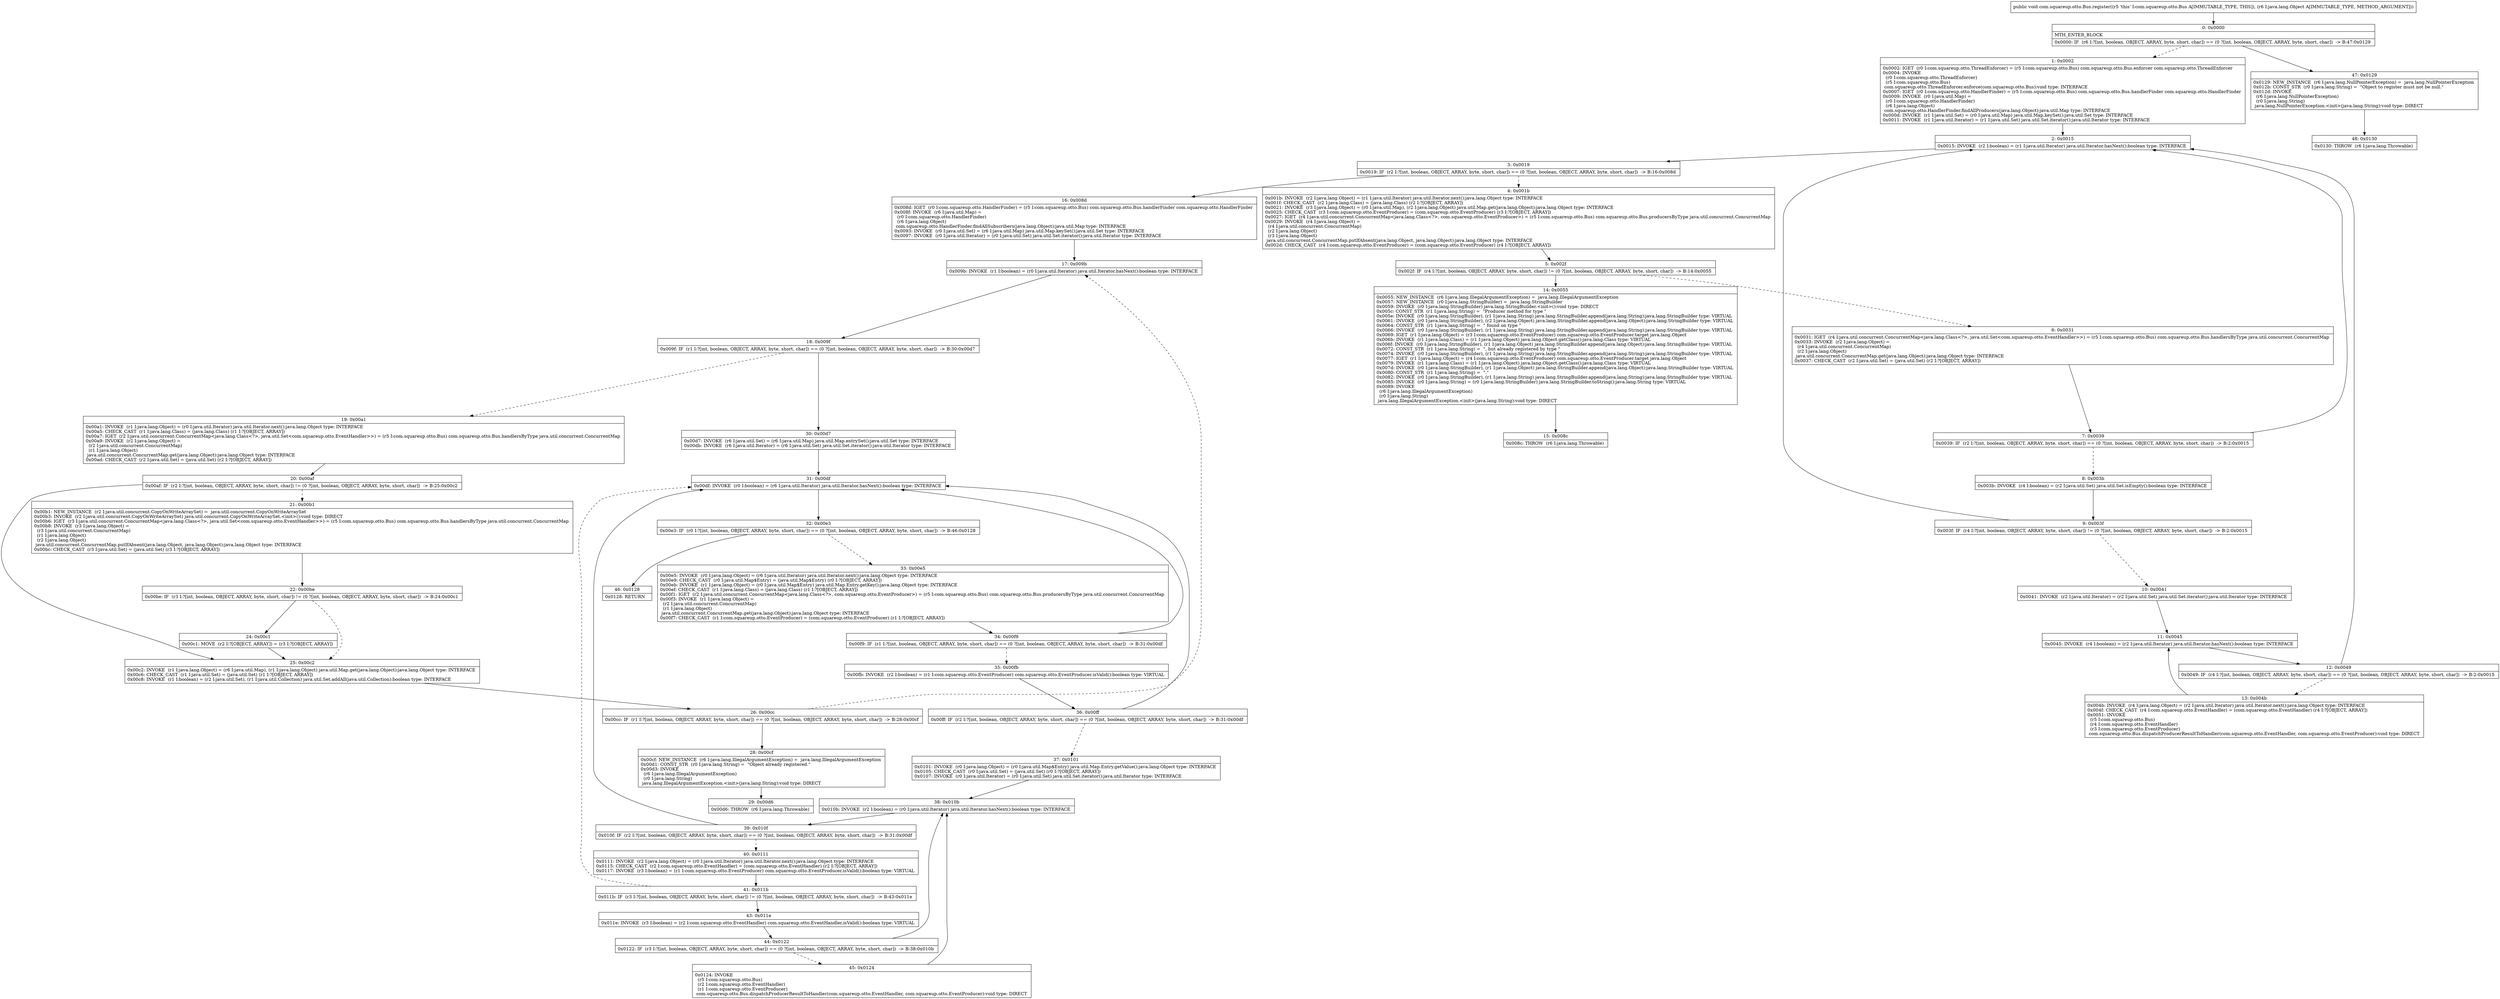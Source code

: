 digraph "CFG forcom.squareup.otto.Bus.register(Ljava\/lang\/Object;)V" {
Node_0 [shape=record,label="{0\:\ 0x0000|MTH_ENTER_BLOCK\l|0x0000: IF  (r6 I:?[int, boolean, OBJECT, ARRAY, byte, short, char]) == (0 ?[int, boolean, OBJECT, ARRAY, byte, short, char])  \-\> B:47:0x0129 \l}"];
Node_1 [shape=record,label="{1\:\ 0x0002|0x0002: IGET  (r0 I:com.squareup.otto.ThreadEnforcer) = (r5 I:com.squareup.otto.Bus) com.squareup.otto.Bus.enforcer com.squareup.otto.ThreadEnforcer \l0x0004: INVOKE  \l  (r0 I:com.squareup.otto.ThreadEnforcer)\l  (r5 I:com.squareup.otto.Bus)\l com.squareup.otto.ThreadEnforcer.enforce(com.squareup.otto.Bus):void type: INTERFACE \l0x0007: IGET  (r0 I:com.squareup.otto.HandlerFinder) = (r5 I:com.squareup.otto.Bus) com.squareup.otto.Bus.handlerFinder com.squareup.otto.HandlerFinder \l0x0009: INVOKE  (r0 I:java.util.Map) = \l  (r0 I:com.squareup.otto.HandlerFinder)\l  (r6 I:java.lang.Object)\l com.squareup.otto.HandlerFinder.findAllProducers(java.lang.Object):java.util.Map type: INTERFACE \l0x000d: INVOKE  (r1 I:java.util.Set) = (r0 I:java.util.Map) java.util.Map.keySet():java.util.Set type: INTERFACE \l0x0011: INVOKE  (r1 I:java.util.Iterator) = (r1 I:java.util.Set) java.util.Set.iterator():java.util.Iterator type: INTERFACE \l}"];
Node_2 [shape=record,label="{2\:\ 0x0015|0x0015: INVOKE  (r2 I:boolean) = (r1 I:java.util.Iterator) java.util.Iterator.hasNext():boolean type: INTERFACE \l}"];
Node_3 [shape=record,label="{3\:\ 0x0019|0x0019: IF  (r2 I:?[int, boolean, OBJECT, ARRAY, byte, short, char]) == (0 ?[int, boolean, OBJECT, ARRAY, byte, short, char])  \-\> B:16:0x008d \l}"];
Node_4 [shape=record,label="{4\:\ 0x001b|0x001b: INVOKE  (r2 I:java.lang.Object) = (r1 I:java.util.Iterator) java.util.Iterator.next():java.lang.Object type: INTERFACE \l0x001f: CHECK_CAST  (r2 I:java.lang.Class) = (java.lang.Class) (r2 I:?[OBJECT, ARRAY]) \l0x0021: INVOKE  (r3 I:java.lang.Object) = (r0 I:java.util.Map), (r2 I:java.lang.Object) java.util.Map.get(java.lang.Object):java.lang.Object type: INTERFACE \l0x0025: CHECK_CAST  (r3 I:com.squareup.otto.EventProducer) = (com.squareup.otto.EventProducer) (r3 I:?[OBJECT, ARRAY]) \l0x0027: IGET  (r4 I:java.util.concurrent.ConcurrentMap\<java.lang.Class\<?\>, com.squareup.otto.EventProducer\>) = (r5 I:com.squareup.otto.Bus) com.squareup.otto.Bus.producersByType java.util.concurrent.ConcurrentMap \l0x0029: INVOKE  (r4 I:java.lang.Object) = \l  (r4 I:java.util.concurrent.ConcurrentMap)\l  (r2 I:java.lang.Object)\l  (r3 I:java.lang.Object)\l java.util.concurrent.ConcurrentMap.putIfAbsent(java.lang.Object, java.lang.Object):java.lang.Object type: INTERFACE \l0x002d: CHECK_CAST  (r4 I:com.squareup.otto.EventProducer) = (com.squareup.otto.EventProducer) (r4 I:?[OBJECT, ARRAY]) \l}"];
Node_5 [shape=record,label="{5\:\ 0x002f|0x002f: IF  (r4 I:?[int, boolean, OBJECT, ARRAY, byte, short, char]) != (0 ?[int, boolean, OBJECT, ARRAY, byte, short, char])  \-\> B:14:0x0055 \l}"];
Node_6 [shape=record,label="{6\:\ 0x0031|0x0031: IGET  (r4 I:java.util.concurrent.ConcurrentMap\<java.lang.Class\<?\>, java.util.Set\<com.squareup.otto.EventHandler\>\>) = (r5 I:com.squareup.otto.Bus) com.squareup.otto.Bus.handlersByType java.util.concurrent.ConcurrentMap \l0x0033: INVOKE  (r2 I:java.lang.Object) = \l  (r4 I:java.util.concurrent.ConcurrentMap)\l  (r2 I:java.lang.Object)\l java.util.concurrent.ConcurrentMap.get(java.lang.Object):java.lang.Object type: INTERFACE \l0x0037: CHECK_CAST  (r2 I:java.util.Set) = (java.util.Set) (r2 I:?[OBJECT, ARRAY]) \l}"];
Node_7 [shape=record,label="{7\:\ 0x0039|0x0039: IF  (r2 I:?[int, boolean, OBJECT, ARRAY, byte, short, char]) == (0 ?[int, boolean, OBJECT, ARRAY, byte, short, char])  \-\> B:2:0x0015 \l}"];
Node_8 [shape=record,label="{8\:\ 0x003b|0x003b: INVOKE  (r4 I:boolean) = (r2 I:java.util.Set) java.util.Set.isEmpty():boolean type: INTERFACE \l}"];
Node_9 [shape=record,label="{9\:\ 0x003f|0x003f: IF  (r4 I:?[int, boolean, OBJECT, ARRAY, byte, short, char]) != (0 ?[int, boolean, OBJECT, ARRAY, byte, short, char])  \-\> B:2:0x0015 \l}"];
Node_10 [shape=record,label="{10\:\ 0x0041|0x0041: INVOKE  (r2 I:java.util.Iterator) = (r2 I:java.util.Set) java.util.Set.iterator():java.util.Iterator type: INTERFACE \l}"];
Node_11 [shape=record,label="{11\:\ 0x0045|0x0045: INVOKE  (r4 I:boolean) = (r2 I:java.util.Iterator) java.util.Iterator.hasNext():boolean type: INTERFACE \l}"];
Node_12 [shape=record,label="{12\:\ 0x0049|0x0049: IF  (r4 I:?[int, boolean, OBJECT, ARRAY, byte, short, char]) == (0 ?[int, boolean, OBJECT, ARRAY, byte, short, char])  \-\> B:2:0x0015 \l}"];
Node_13 [shape=record,label="{13\:\ 0x004b|0x004b: INVOKE  (r4 I:java.lang.Object) = (r2 I:java.util.Iterator) java.util.Iterator.next():java.lang.Object type: INTERFACE \l0x004f: CHECK_CAST  (r4 I:com.squareup.otto.EventHandler) = (com.squareup.otto.EventHandler) (r4 I:?[OBJECT, ARRAY]) \l0x0051: INVOKE  \l  (r5 I:com.squareup.otto.Bus)\l  (r4 I:com.squareup.otto.EventHandler)\l  (r3 I:com.squareup.otto.EventProducer)\l com.squareup.otto.Bus.dispatchProducerResultToHandler(com.squareup.otto.EventHandler, com.squareup.otto.EventProducer):void type: DIRECT \l}"];
Node_14 [shape=record,label="{14\:\ 0x0055|0x0055: NEW_INSTANCE  (r6 I:java.lang.IllegalArgumentException) =  java.lang.IllegalArgumentException \l0x0057: NEW_INSTANCE  (r0 I:java.lang.StringBuilder) =  java.lang.StringBuilder \l0x0059: INVOKE  (r0 I:java.lang.StringBuilder) java.lang.StringBuilder.\<init\>():void type: DIRECT \l0x005c: CONST_STR  (r1 I:java.lang.String) =  \"Producer method for type \" \l0x005e: INVOKE  (r0 I:java.lang.StringBuilder), (r1 I:java.lang.String) java.lang.StringBuilder.append(java.lang.String):java.lang.StringBuilder type: VIRTUAL \l0x0061: INVOKE  (r0 I:java.lang.StringBuilder), (r2 I:java.lang.Object) java.lang.StringBuilder.append(java.lang.Object):java.lang.StringBuilder type: VIRTUAL \l0x0064: CONST_STR  (r1 I:java.lang.String) =  \" found on type \" \l0x0066: INVOKE  (r0 I:java.lang.StringBuilder), (r1 I:java.lang.String) java.lang.StringBuilder.append(java.lang.String):java.lang.StringBuilder type: VIRTUAL \l0x0069: IGET  (r1 I:java.lang.Object) = (r3 I:com.squareup.otto.EventProducer) com.squareup.otto.EventProducer.target java.lang.Object \l0x006b: INVOKE  (r1 I:java.lang.Class) = (r1 I:java.lang.Object) java.lang.Object.getClass():java.lang.Class type: VIRTUAL \l0x006f: INVOKE  (r0 I:java.lang.StringBuilder), (r1 I:java.lang.Object) java.lang.StringBuilder.append(java.lang.Object):java.lang.StringBuilder type: VIRTUAL \l0x0072: CONST_STR  (r1 I:java.lang.String) =  \", but already registered by type \" \l0x0074: INVOKE  (r0 I:java.lang.StringBuilder), (r1 I:java.lang.String) java.lang.StringBuilder.append(java.lang.String):java.lang.StringBuilder type: VIRTUAL \l0x0077: IGET  (r1 I:java.lang.Object) = (r4 I:com.squareup.otto.EventProducer) com.squareup.otto.EventProducer.target java.lang.Object \l0x0079: INVOKE  (r1 I:java.lang.Class) = (r1 I:java.lang.Object) java.lang.Object.getClass():java.lang.Class type: VIRTUAL \l0x007d: INVOKE  (r0 I:java.lang.StringBuilder), (r1 I:java.lang.Object) java.lang.StringBuilder.append(java.lang.Object):java.lang.StringBuilder type: VIRTUAL \l0x0080: CONST_STR  (r1 I:java.lang.String) =  \".\" \l0x0082: INVOKE  (r0 I:java.lang.StringBuilder), (r1 I:java.lang.String) java.lang.StringBuilder.append(java.lang.String):java.lang.StringBuilder type: VIRTUAL \l0x0085: INVOKE  (r0 I:java.lang.String) = (r0 I:java.lang.StringBuilder) java.lang.StringBuilder.toString():java.lang.String type: VIRTUAL \l0x0089: INVOKE  \l  (r6 I:java.lang.IllegalArgumentException)\l  (r0 I:java.lang.String)\l java.lang.IllegalArgumentException.\<init\>(java.lang.String):void type: DIRECT \l}"];
Node_15 [shape=record,label="{15\:\ 0x008c|0x008c: THROW  (r6 I:java.lang.Throwable) \l}"];
Node_16 [shape=record,label="{16\:\ 0x008d|0x008d: IGET  (r0 I:com.squareup.otto.HandlerFinder) = (r5 I:com.squareup.otto.Bus) com.squareup.otto.Bus.handlerFinder com.squareup.otto.HandlerFinder \l0x008f: INVOKE  (r6 I:java.util.Map) = \l  (r0 I:com.squareup.otto.HandlerFinder)\l  (r6 I:java.lang.Object)\l com.squareup.otto.HandlerFinder.findAllSubscribers(java.lang.Object):java.util.Map type: INTERFACE \l0x0093: INVOKE  (r0 I:java.util.Set) = (r6 I:java.util.Map) java.util.Map.keySet():java.util.Set type: INTERFACE \l0x0097: INVOKE  (r0 I:java.util.Iterator) = (r0 I:java.util.Set) java.util.Set.iterator():java.util.Iterator type: INTERFACE \l}"];
Node_17 [shape=record,label="{17\:\ 0x009b|0x009b: INVOKE  (r1 I:boolean) = (r0 I:java.util.Iterator) java.util.Iterator.hasNext():boolean type: INTERFACE \l}"];
Node_18 [shape=record,label="{18\:\ 0x009f|0x009f: IF  (r1 I:?[int, boolean, OBJECT, ARRAY, byte, short, char]) == (0 ?[int, boolean, OBJECT, ARRAY, byte, short, char])  \-\> B:30:0x00d7 \l}"];
Node_19 [shape=record,label="{19\:\ 0x00a1|0x00a1: INVOKE  (r1 I:java.lang.Object) = (r0 I:java.util.Iterator) java.util.Iterator.next():java.lang.Object type: INTERFACE \l0x00a5: CHECK_CAST  (r1 I:java.lang.Class) = (java.lang.Class) (r1 I:?[OBJECT, ARRAY]) \l0x00a7: IGET  (r2 I:java.util.concurrent.ConcurrentMap\<java.lang.Class\<?\>, java.util.Set\<com.squareup.otto.EventHandler\>\>) = (r5 I:com.squareup.otto.Bus) com.squareup.otto.Bus.handlersByType java.util.concurrent.ConcurrentMap \l0x00a9: INVOKE  (r2 I:java.lang.Object) = \l  (r2 I:java.util.concurrent.ConcurrentMap)\l  (r1 I:java.lang.Object)\l java.util.concurrent.ConcurrentMap.get(java.lang.Object):java.lang.Object type: INTERFACE \l0x00ad: CHECK_CAST  (r2 I:java.util.Set) = (java.util.Set) (r2 I:?[OBJECT, ARRAY]) \l}"];
Node_20 [shape=record,label="{20\:\ 0x00af|0x00af: IF  (r2 I:?[int, boolean, OBJECT, ARRAY, byte, short, char]) != (0 ?[int, boolean, OBJECT, ARRAY, byte, short, char])  \-\> B:25:0x00c2 \l}"];
Node_21 [shape=record,label="{21\:\ 0x00b1|0x00b1: NEW_INSTANCE  (r2 I:java.util.concurrent.CopyOnWriteArraySet) =  java.util.concurrent.CopyOnWriteArraySet \l0x00b3: INVOKE  (r2 I:java.util.concurrent.CopyOnWriteArraySet) java.util.concurrent.CopyOnWriteArraySet.\<init\>():void type: DIRECT \l0x00b6: IGET  (r3 I:java.util.concurrent.ConcurrentMap\<java.lang.Class\<?\>, java.util.Set\<com.squareup.otto.EventHandler\>\>) = (r5 I:com.squareup.otto.Bus) com.squareup.otto.Bus.handlersByType java.util.concurrent.ConcurrentMap \l0x00b8: INVOKE  (r3 I:java.lang.Object) = \l  (r3 I:java.util.concurrent.ConcurrentMap)\l  (r1 I:java.lang.Object)\l  (r2 I:java.lang.Object)\l java.util.concurrent.ConcurrentMap.putIfAbsent(java.lang.Object, java.lang.Object):java.lang.Object type: INTERFACE \l0x00bc: CHECK_CAST  (r3 I:java.util.Set) = (java.util.Set) (r3 I:?[OBJECT, ARRAY]) \l}"];
Node_22 [shape=record,label="{22\:\ 0x00be|0x00be: IF  (r3 I:?[int, boolean, OBJECT, ARRAY, byte, short, char]) != (0 ?[int, boolean, OBJECT, ARRAY, byte, short, char])  \-\> B:24:0x00c1 \l}"];
Node_24 [shape=record,label="{24\:\ 0x00c1|0x00c1: MOVE  (r2 I:?[OBJECT, ARRAY]) = (r3 I:?[OBJECT, ARRAY]) \l}"];
Node_25 [shape=record,label="{25\:\ 0x00c2|0x00c2: INVOKE  (r1 I:java.lang.Object) = (r6 I:java.util.Map), (r1 I:java.lang.Object) java.util.Map.get(java.lang.Object):java.lang.Object type: INTERFACE \l0x00c6: CHECK_CAST  (r1 I:java.util.Set) = (java.util.Set) (r1 I:?[OBJECT, ARRAY]) \l0x00c8: INVOKE  (r1 I:boolean) = (r2 I:java.util.Set), (r1 I:java.util.Collection) java.util.Set.addAll(java.util.Collection):boolean type: INTERFACE \l}"];
Node_26 [shape=record,label="{26\:\ 0x00cc|0x00cc: IF  (r1 I:?[int, boolean, OBJECT, ARRAY, byte, short, char]) == (0 ?[int, boolean, OBJECT, ARRAY, byte, short, char])  \-\> B:28:0x00cf \l}"];
Node_28 [shape=record,label="{28\:\ 0x00cf|0x00cf: NEW_INSTANCE  (r6 I:java.lang.IllegalArgumentException) =  java.lang.IllegalArgumentException \l0x00d1: CONST_STR  (r0 I:java.lang.String) =  \"Object already registered.\" \l0x00d3: INVOKE  \l  (r6 I:java.lang.IllegalArgumentException)\l  (r0 I:java.lang.String)\l java.lang.IllegalArgumentException.\<init\>(java.lang.String):void type: DIRECT \l}"];
Node_29 [shape=record,label="{29\:\ 0x00d6|0x00d6: THROW  (r6 I:java.lang.Throwable) \l}"];
Node_30 [shape=record,label="{30\:\ 0x00d7|0x00d7: INVOKE  (r6 I:java.util.Set) = (r6 I:java.util.Map) java.util.Map.entrySet():java.util.Set type: INTERFACE \l0x00db: INVOKE  (r6 I:java.util.Iterator) = (r6 I:java.util.Set) java.util.Set.iterator():java.util.Iterator type: INTERFACE \l}"];
Node_31 [shape=record,label="{31\:\ 0x00df|0x00df: INVOKE  (r0 I:boolean) = (r6 I:java.util.Iterator) java.util.Iterator.hasNext():boolean type: INTERFACE \l}"];
Node_32 [shape=record,label="{32\:\ 0x00e3|0x00e3: IF  (r0 I:?[int, boolean, OBJECT, ARRAY, byte, short, char]) == (0 ?[int, boolean, OBJECT, ARRAY, byte, short, char])  \-\> B:46:0x0128 \l}"];
Node_33 [shape=record,label="{33\:\ 0x00e5|0x00e5: INVOKE  (r0 I:java.lang.Object) = (r6 I:java.util.Iterator) java.util.Iterator.next():java.lang.Object type: INTERFACE \l0x00e9: CHECK_CAST  (r0 I:java.util.Map$Entry) = (java.util.Map$Entry) (r0 I:?[OBJECT, ARRAY]) \l0x00eb: INVOKE  (r1 I:java.lang.Object) = (r0 I:java.util.Map$Entry) java.util.Map.Entry.getKey():java.lang.Object type: INTERFACE \l0x00ef: CHECK_CAST  (r1 I:java.lang.Class) = (java.lang.Class) (r1 I:?[OBJECT, ARRAY]) \l0x00f1: IGET  (r2 I:java.util.concurrent.ConcurrentMap\<java.lang.Class\<?\>, com.squareup.otto.EventProducer\>) = (r5 I:com.squareup.otto.Bus) com.squareup.otto.Bus.producersByType java.util.concurrent.ConcurrentMap \l0x00f3: INVOKE  (r1 I:java.lang.Object) = \l  (r2 I:java.util.concurrent.ConcurrentMap)\l  (r1 I:java.lang.Object)\l java.util.concurrent.ConcurrentMap.get(java.lang.Object):java.lang.Object type: INTERFACE \l0x00f7: CHECK_CAST  (r1 I:com.squareup.otto.EventProducer) = (com.squareup.otto.EventProducer) (r1 I:?[OBJECT, ARRAY]) \l}"];
Node_34 [shape=record,label="{34\:\ 0x00f9|0x00f9: IF  (r1 I:?[int, boolean, OBJECT, ARRAY, byte, short, char]) == (0 ?[int, boolean, OBJECT, ARRAY, byte, short, char])  \-\> B:31:0x00df \l}"];
Node_35 [shape=record,label="{35\:\ 0x00fb|0x00fb: INVOKE  (r2 I:boolean) = (r1 I:com.squareup.otto.EventProducer) com.squareup.otto.EventProducer.isValid():boolean type: VIRTUAL \l}"];
Node_36 [shape=record,label="{36\:\ 0x00ff|0x00ff: IF  (r2 I:?[int, boolean, OBJECT, ARRAY, byte, short, char]) == (0 ?[int, boolean, OBJECT, ARRAY, byte, short, char])  \-\> B:31:0x00df \l}"];
Node_37 [shape=record,label="{37\:\ 0x0101|0x0101: INVOKE  (r0 I:java.lang.Object) = (r0 I:java.util.Map$Entry) java.util.Map.Entry.getValue():java.lang.Object type: INTERFACE \l0x0105: CHECK_CAST  (r0 I:java.util.Set) = (java.util.Set) (r0 I:?[OBJECT, ARRAY]) \l0x0107: INVOKE  (r0 I:java.util.Iterator) = (r0 I:java.util.Set) java.util.Set.iterator():java.util.Iterator type: INTERFACE \l}"];
Node_38 [shape=record,label="{38\:\ 0x010b|0x010b: INVOKE  (r2 I:boolean) = (r0 I:java.util.Iterator) java.util.Iterator.hasNext():boolean type: INTERFACE \l}"];
Node_39 [shape=record,label="{39\:\ 0x010f|0x010f: IF  (r2 I:?[int, boolean, OBJECT, ARRAY, byte, short, char]) == (0 ?[int, boolean, OBJECT, ARRAY, byte, short, char])  \-\> B:31:0x00df \l}"];
Node_40 [shape=record,label="{40\:\ 0x0111|0x0111: INVOKE  (r2 I:java.lang.Object) = (r0 I:java.util.Iterator) java.util.Iterator.next():java.lang.Object type: INTERFACE \l0x0115: CHECK_CAST  (r2 I:com.squareup.otto.EventHandler) = (com.squareup.otto.EventHandler) (r2 I:?[OBJECT, ARRAY]) \l0x0117: INVOKE  (r3 I:boolean) = (r1 I:com.squareup.otto.EventProducer) com.squareup.otto.EventProducer.isValid():boolean type: VIRTUAL \l}"];
Node_41 [shape=record,label="{41\:\ 0x011b|0x011b: IF  (r3 I:?[int, boolean, OBJECT, ARRAY, byte, short, char]) != (0 ?[int, boolean, OBJECT, ARRAY, byte, short, char])  \-\> B:43:0x011e \l}"];
Node_43 [shape=record,label="{43\:\ 0x011e|0x011e: INVOKE  (r3 I:boolean) = (r2 I:com.squareup.otto.EventHandler) com.squareup.otto.EventHandler.isValid():boolean type: VIRTUAL \l}"];
Node_44 [shape=record,label="{44\:\ 0x0122|0x0122: IF  (r3 I:?[int, boolean, OBJECT, ARRAY, byte, short, char]) == (0 ?[int, boolean, OBJECT, ARRAY, byte, short, char])  \-\> B:38:0x010b \l}"];
Node_45 [shape=record,label="{45\:\ 0x0124|0x0124: INVOKE  \l  (r5 I:com.squareup.otto.Bus)\l  (r2 I:com.squareup.otto.EventHandler)\l  (r1 I:com.squareup.otto.EventProducer)\l com.squareup.otto.Bus.dispatchProducerResultToHandler(com.squareup.otto.EventHandler, com.squareup.otto.EventProducer):void type: DIRECT \l}"];
Node_46 [shape=record,label="{46\:\ 0x0128|0x0128: RETURN   \l}"];
Node_47 [shape=record,label="{47\:\ 0x0129|0x0129: NEW_INSTANCE  (r6 I:java.lang.NullPointerException) =  java.lang.NullPointerException \l0x012b: CONST_STR  (r0 I:java.lang.String) =  \"Object to register must not be null.\" \l0x012d: INVOKE  \l  (r6 I:java.lang.NullPointerException)\l  (r0 I:java.lang.String)\l java.lang.NullPointerException.\<init\>(java.lang.String):void type: DIRECT \l}"];
Node_48 [shape=record,label="{48\:\ 0x0130|0x0130: THROW  (r6 I:java.lang.Throwable) \l}"];
MethodNode[shape=record,label="{public void com.squareup.otto.Bus.register((r5 'this' I:com.squareup.otto.Bus A[IMMUTABLE_TYPE, THIS]), (r6 I:java.lang.Object A[IMMUTABLE_TYPE, METHOD_ARGUMENT])) }"];
MethodNode -> Node_0;
Node_0 -> Node_1[style=dashed];
Node_0 -> Node_47;
Node_1 -> Node_2;
Node_2 -> Node_3;
Node_3 -> Node_4[style=dashed];
Node_3 -> Node_16;
Node_4 -> Node_5;
Node_5 -> Node_6[style=dashed];
Node_5 -> Node_14;
Node_6 -> Node_7;
Node_7 -> Node_2;
Node_7 -> Node_8[style=dashed];
Node_8 -> Node_9;
Node_9 -> Node_2;
Node_9 -> Node_10[style=dashed];
Node_10 -> Node_11;
Node_11 -> Node_12;
Node_12 -> Node_2;
Node_12 -> Node_13[style=dashed];
Node_13 -> Node_11;
Node_14 -> Node_15;
Node_16 -> Node_17;
Node_17 -> Node_18;
Node_18 -> Node_19[style=dashed];
Node_18 -> Node_30;
Node_19 -> Node_20;
Node_20 -> Node_21[style=dashed];
Node_20 -> Node_25;
Node_21 -> Node_22;
Node_22 -> Node_24;
Node_22 -> Node_25[style=dashed];
Node_24 -> Node_25;
Node_25 -> Node_26;
Node_26 -> Node_28;
Node_26 -> Node_17[style=dashed];
Node_28 -> Node_29;
Node_30 -> Node_31;
Node_31 -> Node_32;
Node_32 -> Node_33[style=dashed];
Node_32 -> Node_46;
Node_33 -> Node_34;
Node_34 -> Node_31;
Node_34 -> Node_35[style=dashed];
Node_35 -> Node_36;
Node_36 -> Node_31;
Node_36 -> Node_37[style=dashed];
Node_37 -> Node_38;
Node_38 -> Node_39;
Node_39 -> Node_31;
Node_39 -> Node_40[style=dashed];
Node_40 -> Node_41;
Node_41 -> Node_43;
Node_41 -> Node_31[style=dashed];
Node_43 -> Node_44;
Node_44 -> Node_38;
Node_44 -> Node_45[style=dashed];
Node_45 -> Node_38;
Node_47 -> Node_48;
}

